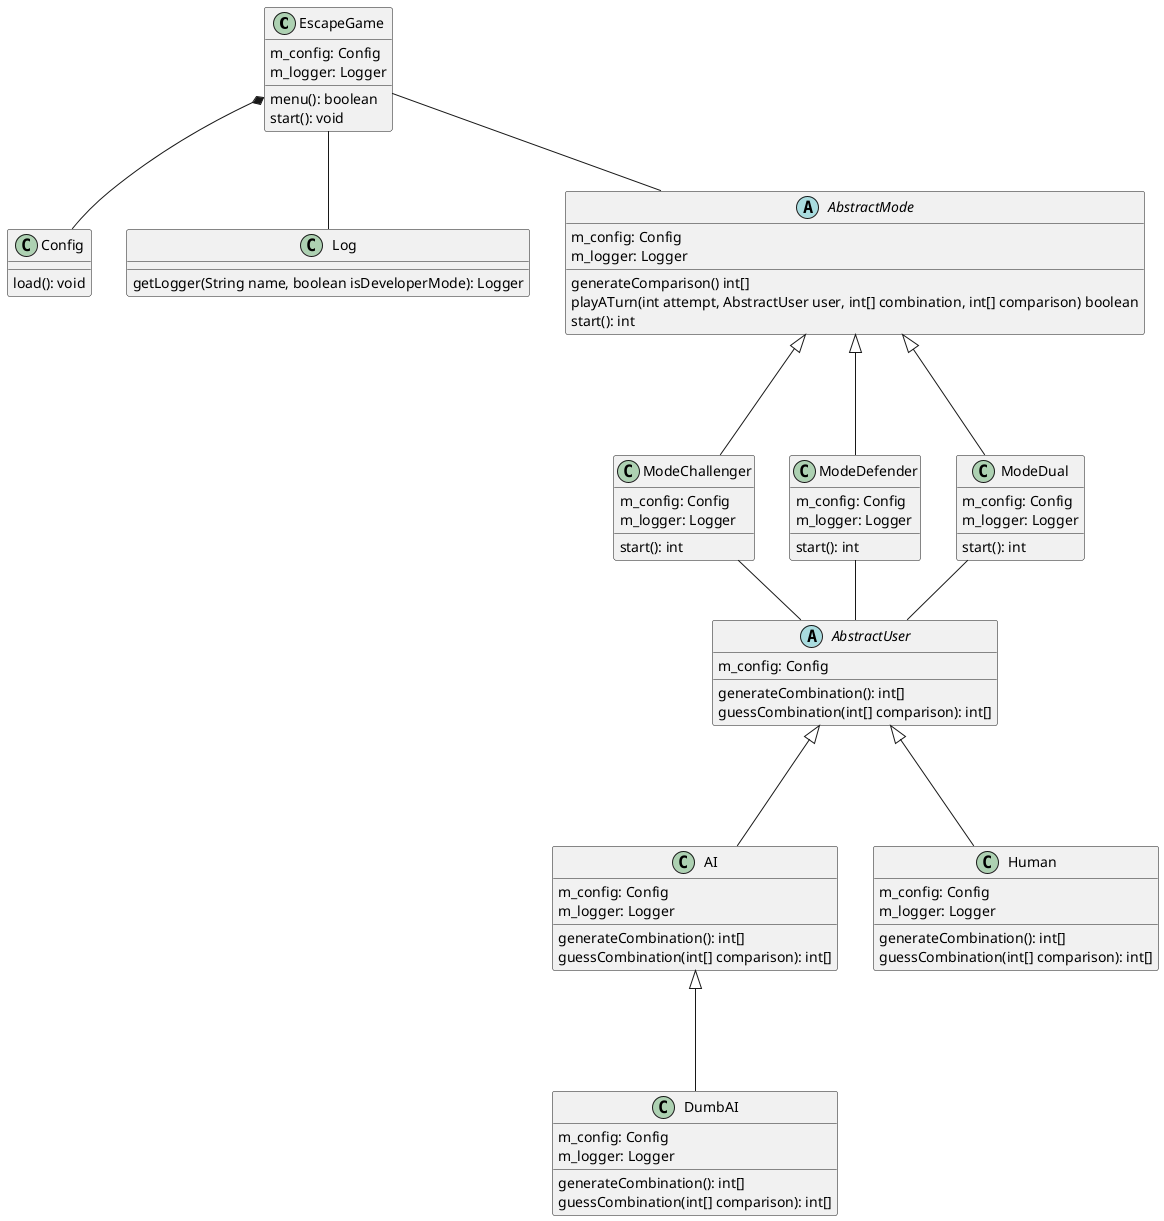 @startuml

Class EscapeGame {
m_config: Config
m_logger: Logger
menu(): boolean
start(): void
}

class Config {
load(): void
}

class Log {
getLogger(String name, boolean isDeveloperMode): Logger
}

abstract class AbstractMode {
m_config: Config
m_logger: Logger
generateComparison() int[]
playATurn(int attempt, AbstractUser user, int[] combination, int[] comparison) boolean
start(): int
}

class ModeChallenger {
m_config: Config
m_logger: Logger
start(): int
}

class ModeDefender {
m_config: Config
m_logger: Logger
start(): int
}

class ModeDual {
m_config: Config
m_logger: Logger
start(): int
}


abstract class AbstractUser {
m_config: Config
generateCombination(): int[]
guessCombination(int[] comparison): int[]
}

class AI {
m_config: Config
m_logger: Logger
generateCombination(): int[]
guessCombination(int[] comparison): int[]
}

class Human {
m_config: Config
m_logger: Logger
generateCombination(): int[]
guessCombination(int[] comparison): int[]
}

class DumbAI {
m_config: Config
m_logger: Logger
generateCombination(): int[]
guessCombination(int[] comparison): int[]
}

AbstractMode <|--- ModeChallenger
AbstractMode <|--- ModeDefender
AbstractMode <|--- ModeDual

AbstractUser <|--- AI
AbstractUser <|--- Human

AI <|--- DumbAI

EscapeGame -- AbstractMode
EscapeGame -- Log

EscapeGame *-- Config

ModeChallenger -- AbstractUser
ModeDefender -- AbstractUser
ModeDual -- AbstractUser

@enduml